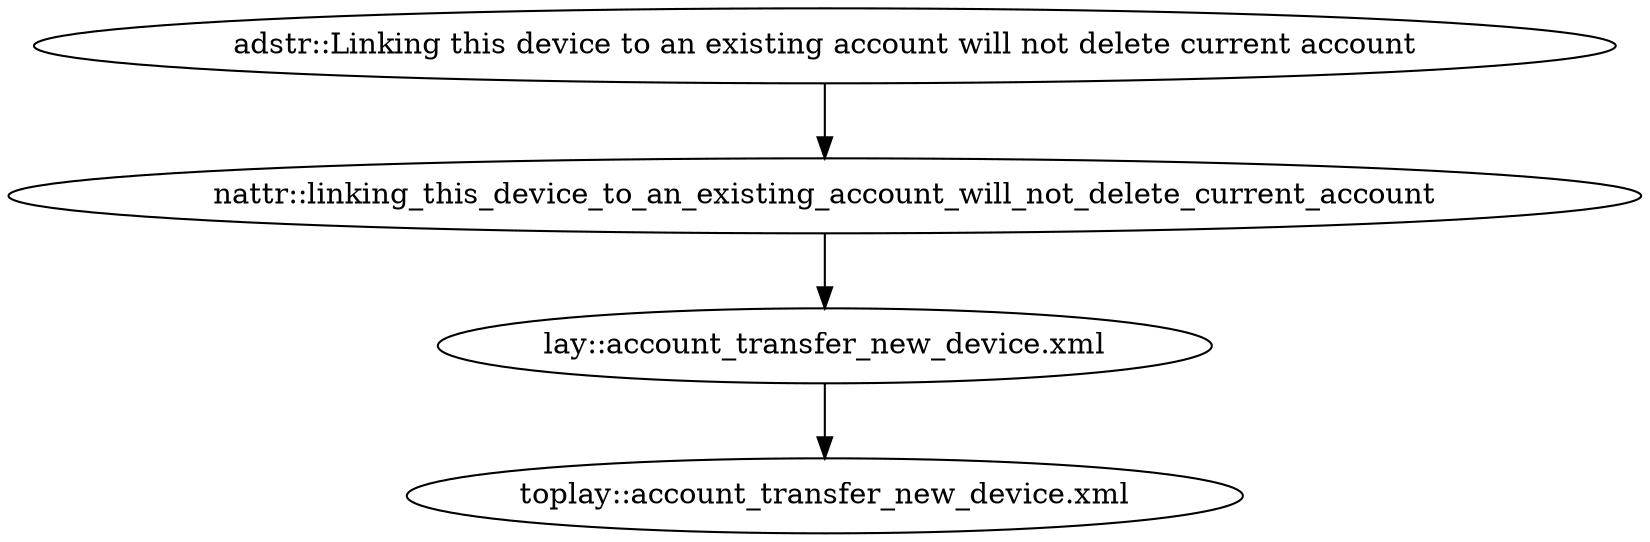 digraph G {
"adstr::Linking this device to an existing account will not delete current account" -> "nattr::linking_this_device_to_an_existing_account_will_not_delete_current_account"
"nattr::linking_this_device_to_an_existing_account_will_not_delete_current_account" -> "lay::account_transfer_new_device.xml"
"lay::account_transfer_new_device.xml" -> "toplay::account_transfer_new_device.xml"
}
